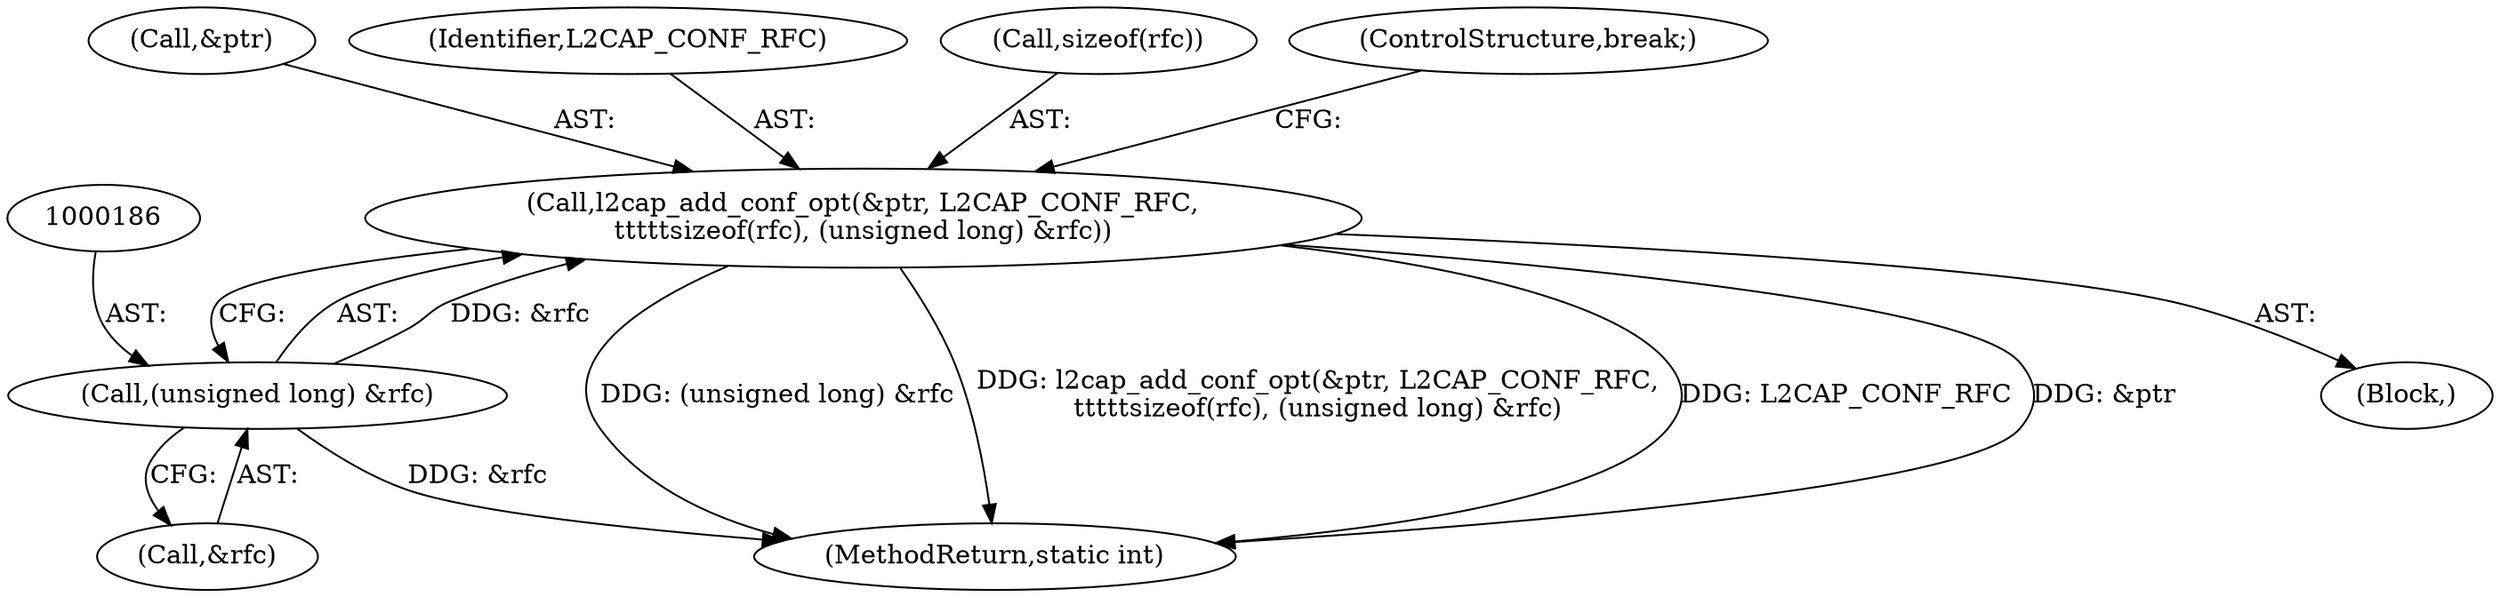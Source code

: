 digraph "0_linux_f2fcfcd670257236ebf2088bbdf26f6a8ef459fe@pointer" {
"1000179" [label="(Call,l2cap_add_conf_opt(&ptr, L2CAP_CONF_RFC,\n\t\t\t\t\tsizeof(rfc), (unsigned long) &rfc))"];
"1000185" [label="(Call,(unsigned long) &rfc)"];
"1000180" [label="(Call,&ptr)"];
"1000182" [label="(Identifier,L2CAP_CONF_RFC)"];
"1000183" [label="(Call,sizeof(rfc))"];
"1000179" [label="(Call,l2cap_add_conf_opt(&ptr, L2CAP_CONF_RFC,\n\t\t\t\t\tsizeof(rfc), (unsigned long) &rfc))"];
"1000185" [label="(Call,(unsigned long) &rfc)"];
"1000208" [label="(MethodReturn,static int)"];
"1000189" [label="(ControlStructure,break;)"];
"1000128" [label="(Block,)"];
"1000187" [label="(Call,&rfc)"];
"1000179" -> "1000128"  [label="AST: "];
"1000179" -> "1000185"  [label="CFG: "];
"1000180" -> "1000179"  [label="AST: "];
"1000182" -> "1000179"  [label="AST: "];
"1000183" -> "1000179"  [label="AST: "];
"1000185" -> "1000179"  [label="AST: "];
"1000189" -> "1000179"  [label="CFG: "];
"1000179" -> "1000208"  [label="DDG: (unsigned long) &rfc"];
"1000179" -> "1000208"  [label="DDG: l2cap_add_conf_opt(&ptr, L2CAP_CONF_RFC,\n\t\t\t\t\tsizeof(rfc), (unsigned long) &rfc)"];
"1000179" -> "1000208"  [label="DDG: L2CAP_CONF_RFC"];
"1000179" -> "1000208"  [label="DDG: &ptr"];
"1000185" -> "1000179"  [label="DDG: &rfc"];
"1000185" -> "1000187"  [label="CFG: "];
"1000186" -> "1000185"  [label="AST: "];
"1000187" -> "1000185"  [label="AST: "];
"1000185" -> "1000208"  [label="DDG: &rfc"];
}
